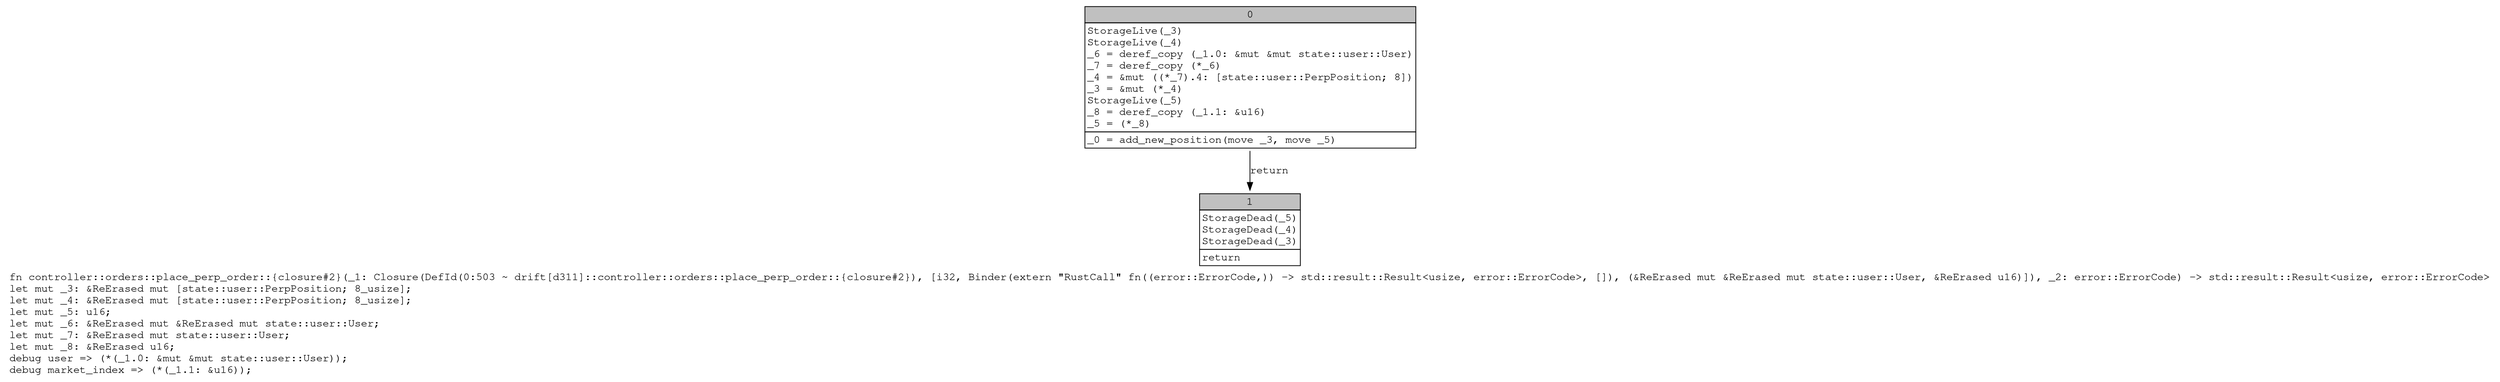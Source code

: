 digraph Mir_0_503 {
    graph [fontname="Courier, monospace"];
    node [fontname="Courier, monospace"];
    edge [fontname="Courier, monospace"];
    label=<fn controller::orders::place_perp_order::{closure#2}(_1: Closure(DefId(0:503 ~ drift[d311]::controller::orders::place_perp_order::{closure#2}), [i32, Binder(extern &quot;RustCall&quot; fn((error::ErrorCode,)) -&gt; std::result::Result&lt;usize, error::ErrorCode&gt;, []), (&amp;ReErased mut &amp;ReErased mut state::user::User, &amp;ReErased u16)]), _2: error::ErrorCode) -&gt; std::result::Result&lt;usize, error::ErrorCode&gt;<br align="left"/>let mut _3: &amp;ReErased mut [state::user::PerpPosition; 8_usize];<br align="left"/>let mut _4: &amp;ReErased mut [state::user::PerpPosition; 8_usize];<br align="left"/>let mut _5: u16;<br align="left"/>let mut _6: &amp;ReErased mut &amp;ReErased mut state::user::User;<br align="left"/>let mut _7: &amp;ReErased mut state::user::User;<br align="left"/>let mut _8: &amp;ReErased u16;<br align="left"/>debug user =&gt; (*(_1.0: &amp;mut &amp;mut state::user::User));<br align="left"/>debug market_index =&gt; (*(_1.1: &amp;u16));<br align="left"/>>;
    bb0__0_503 [shape="none", label=<<table border="0" cellborder="1" cellspacing="0"><tr><td bgcolor="gray" align="center" colspan="1">0</td></tr><tr><td align="left" balign="left">StorageLive(_3)<br/>StorageLive(_4)<br/>_6 = deref_copy (_1.0: &amp;mut &amp;mut state::user::User)<br/>_7 = deref_copy (*_6)<br/>_4 = &amp;mut ((*_7).4: [state::user::PerpPosition; 8])<br/>_3 = &amp;mut (*_4)<br/>StorageLive(_5)<br/>_8 = deref_copy (_1.1: &amp;u16)<br/>_5 = (*_8)<br/></td></tr><tr><td align="left">_0 = add_new_position(move _3, move _5)</td></tr></table>>];
    bb1__0_503 [shape="none", label=<<table border="0" cellborder="1" cellspacing="0"><tr><td bgcolor="gray" align="center" colspan="1">1</td></tr><tr><td align="left" balign="left">StorageDead(_5)<br/>StorageDead(_4)<br/>StorageDead(_3)<br/></td></tr><tr><td align="left">return</td></tr></table>>];
    bb0__0_503 -> bb1__0_503 [label="return"];
}

